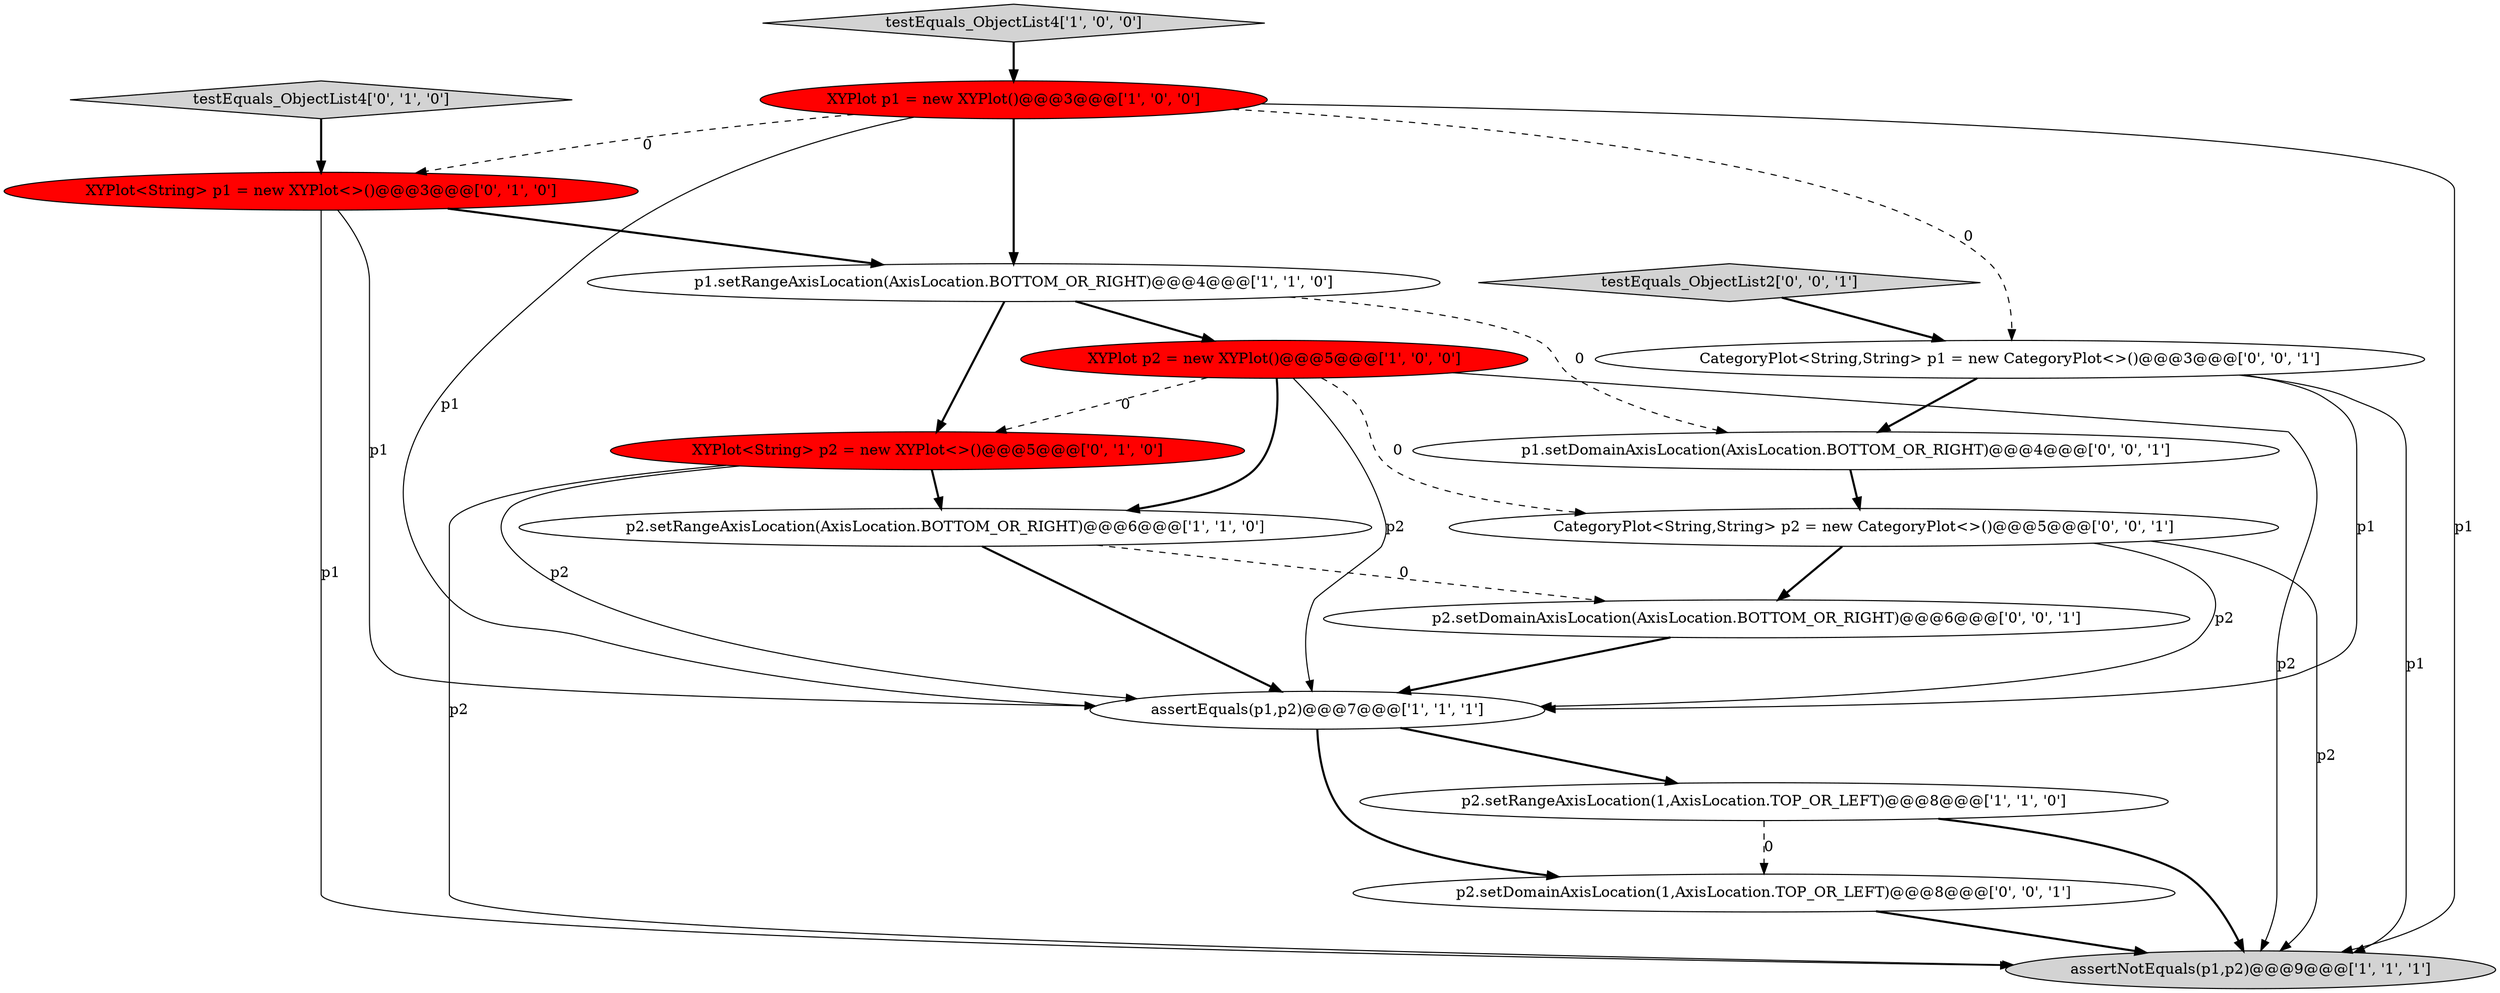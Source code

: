 digraph {
16 [style = filled, label = "p2.setDomainAxisLocation(1,AxisLocation.TOP_OR_LEFT)@@@8@@@['0', '0', '1']", fillcolor = white, shape = ellipse image = "AAA0AAABBB3BBB"];
13 [style = filled, label = "CategoryPlot<String,String> p2 = new CategoryPlot<>()@@@5@@@['0', '0', '1']", fillcolor = white, shape = ellipse image = "AAA0AAABBB3BBB"];
14 [style = filled, label = "p1.setDomainAxisLocation(AxisLocation.BOTTOM_OR_RIGHT)@@@4@@@['0', '0', '1']", fillcolor = white, shape = ellipse image = "AAA0AAABBB3BBB"];
9 [style = filled, label = "XYPlot<String> p2 = new XYPlot<>()@@@5@@@['0', '1', '0']", fillcolor = red, shape = ellipse image = "AAA1AAABBB2BBB"];
5 [style = filled, label = "p2.setRangeAxisLocation(AxisLocation.BOTTOM_OR_RIGHT)@@@6@@@['1', '1', '0']", fillcolor = white, shape = ellipse image = "AAA0AAABBB1BBB"];
2 [style = filled, label = "XYPlot p1 = new XYPlot()@@@3@@@['1', '0', '0']", fillcolor = red, shape = ellipse image = "AAA1AAABBB1BBB"];
0 [style = filled, label = "p1.setRangeAxisLocation(AxisLocation.BOTTOM_OR_RIGHT)@@@4@@@['1', '1', '0']", fillcolor = white, shape = ellipse image = "AAA0AAABBB1BBB"];
8 [style = filled, label = "XYPlot<String> p1 = new XYPlot<>()@@@3@@@['0', '1', '0']", fillcolor = red, shape = ellipse image = "AAA1AAABBB2BBB"];
10 [style = filled, label = "testEquals_ObjectList4['0', '1', '0']", fillcolor = lightgray, shape = diamond image = "AAA0AAABBB2BBB"];
3 [style = filled, label = "assertNotEquals(p1,p2)@@@9@@@['1', '1', '1']", fillcolor = lightgray, shape = ellipse image = "AAA0AAABBB1BBB"];
7 [style = filled, label = "assertEquals(p1,p2)@@@7@@@['1', '1', '1']", fillcolor = white, shape = ellipse image = "AAA0AAABBB1BBB"];
6 [style = filled, label = "p2.setRangeAxisLocation(1,AxisLocation.TOP_OR_LEFT)@@@8@@@['1', '1', '0']", fillcolor = white, shape = ellipse image = "AAA0AAABBB1BBB"];
11 [style = filled, label = "p2.setDomainAxisLocation(AxisLocation.BOTTOM_OR_RIGHT)@@@6@@@['0', '0', '1']", fillcolor = white, shape = ellipse image = "AAA0AAABBB3BBB"];
12 [style = filled, label = "CategoryPlot<String,String> p1 = new CategoryPlot<>()@@@3@@@['0', '0', '1']", fillcolor = white, shape = ellipse image = "AAA0AAABBB3BBB"];
4 [style = filled, label = "XYPlot p2 = new XYPlot()@@@5@@@['1', '0', '0']", fillcolor = red, shape = ellipse image = "AAA1AAABBB1BBB"];
15 [style = filled, label = "testEquals_ObjectList2['0', '0', '1']", fillcolor = lightgray, shape = diamond image = "AAA0AAABBB3BBB"];
1 [style = filled, label = "testEquals_ObjectList4['1', '0', '0']", fillcolor = lightgray, shape = diamond image = "AAA0AAABBB1BBB"];
16->3 [style = bold, label=""];
6->3 [style = bold, label=""];
2->3 [style = solid, label="p1"];
9->3 [style = solid, label="p2"];
0->9 [style = bold, label=""];
12->7 [style = solid, label="p1"];
2->7 [style = solid, label="p1"];
8->7 [style = solid, label="p1"];
8->3 [style = solid, label="p1"];
13->11 [style = bold, label=""];
2->8 [style = dashed, label="0"];
12->3 [style = solid, label="p1"];
8->0 [style = bold, label=""];
0->14 [style = dashed, label="0"];
4->9 [style = dashed, label="0"];
2->12 [style = dashed, label="0"];
2->0 [style = bold, label=""];
4->3 [style = solid, label="p2"];
6->16 [style = dashed, label="0"];
10->8 [style = bold, label=""];
5->11 [style = dashed, label="0"];
0->4 [style = bold, label=""];
7->16 [style = bold, label=""];
7->6 [style = bold, label=""];
12->14 [style = bold, label=""];
9->5 [style = bold, label=""];
5->7 [style = bold, label=""];
13->3 [style = solid, label="p2"];
1->2 [style = bold, label=""];
15->12 [style = bold, label=""];
4->7 [style = solid, label="p2"];
14->13 [style = bold, label=""];
9->7 [style = solid, label="p2"];
4->13 [style = dashed, label="0"];
4->5 [style = bold, label=""];
11->7 [style = bold, label=""];
13->7 [style = solid, label="p2"];
}
